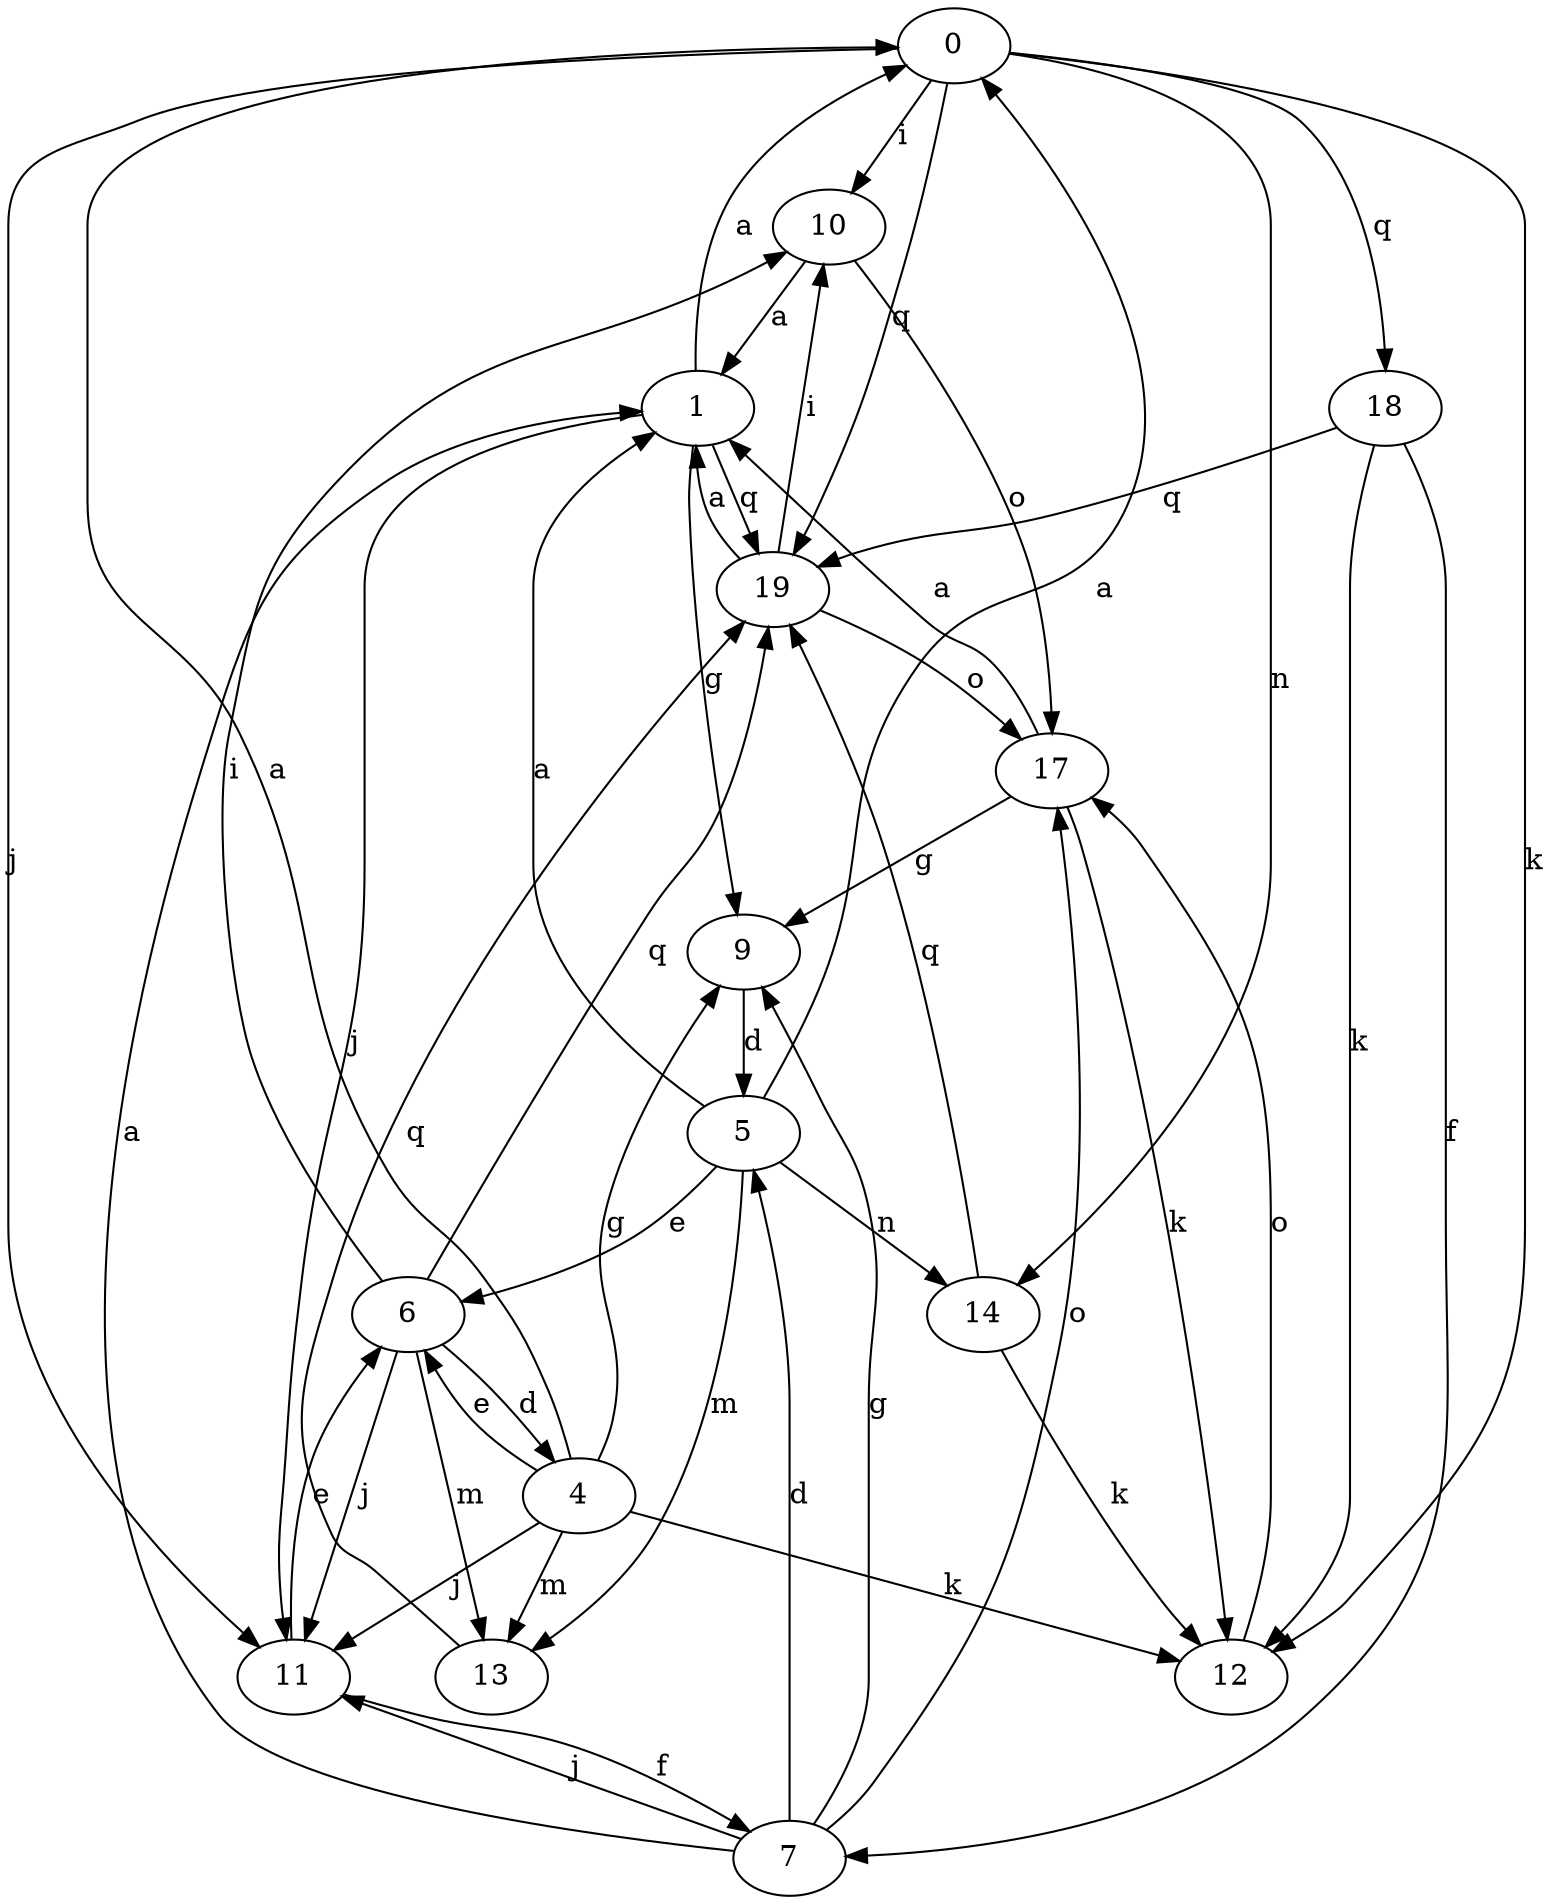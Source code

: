 strict digraph  {
0;
1;
4;
5;
6;
7;
9;
10;
11;
12;
13;
14;
17;
18;
19;
0 -> 10  [label=i];
0 -> 11  [label=j];
0 -> 12  [label=k];
0 -> 14  [label=n];
0 -> 18  [label=q];
0 -> 19  [label=q];
1 -> 0  [label=a];
1 -> 9  [label=g];
1 -> 11  [label=j];
1 -> 19  [label=q];
4 -> 0  [label=a];
4 -> 6  [label=e];
4 -> 9  [label=g];
4 -> 11  [label=j];
4 -> 12  [label=k];
4 -> 13  [label=m];
5 -> 0  [label=a];
5 -> 1  [label=a];
5 -> 6  [label=e];
5 -> 13  [label=m];
5 -> 14  [label=n];
6 -> 4  [label=d];
6 -> 10  [label=i];
6 -> 11  [label=j];
6 -> 13  [label=m];
6 -> 19  [label=q];
7 -> 1  [label=a];
7 -> 5  [label=d];
7 -> 9  [label=g];
7 -> 11  [label=j];
7 -> 17  [label=o];
9 -> 5  [label=d];
10 -> 1  [label=a];
10 -> 17  [label=o];
11 -> 6  [label=e];
11 -> 7  [label=f];
12 -> 17  [label=o];
13 -> 19  [label=q];
14 -> 12  [label=k];
14 -> 19  [label=q];
17 -> 1  [label=a];
17 -> 9  [label=g];
17 -> 12  [label=k];
18 -> 7  [label=f];
18 -> 12  [label=k];
18 -> 19  [label=q];
19 -> 1  [label=a];
19 -> 10  [label=i];
19 -> 17  [label=o];
}
